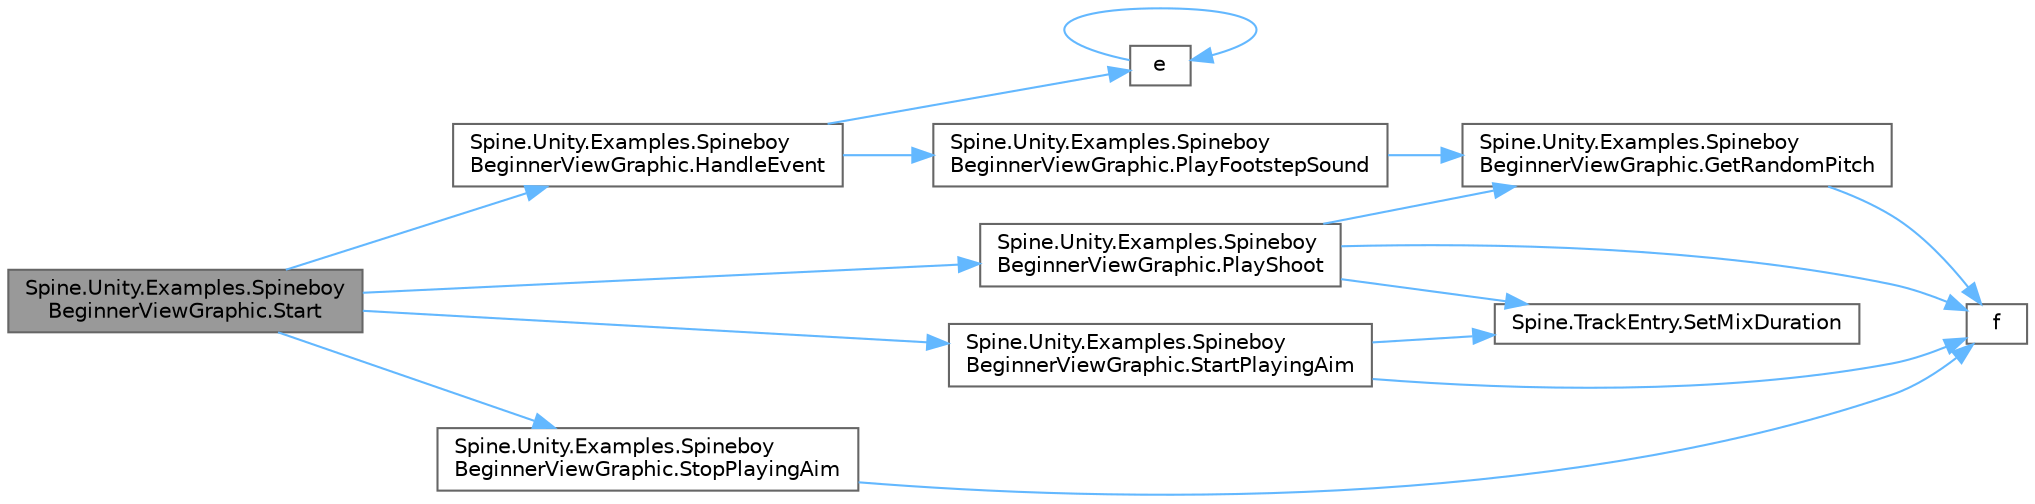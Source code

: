 digraph "Spine.Unity.Examples.SpineboyBeginnerViewGraphic.Start"
{
 // LATEX_PDF_SIZE
  bgcolor="transparent";
  edge [fontname=Helvetica,fontsize=10,labelfontname=Helvetica,labelfontsize=10];
  node [fontname=Helvetica,fontsize=10,shape=box,height=0.2,width=0.4];
  rankdir="LR";
  Node1 [id="Node000001",label="Spine.Unity.Examples.Spineboy\lBeginnerViewGraphic.Start",height=0.2,width=0.4,color="gray40", fillcolor="grey60", style="filled", fontcolor="black",tooltip=" "];
  Node1 -> Node2 [id="edge16_Node000001_Node000002",color="steelblue1",style="solid",tooltip=" "];
  Node2 [id="Node000002",label="Spine.Unity.Examples.Spineboy\lBeginnerViewGraphic.HandleEvent",height=0.2,width=0.4,color="grey40", fillcolor="white", style="filled",URL="$class_spine_1_1_unity_1_1_examples_1_1_spineboy_beginner_view_graphic.html#afb873bb38dc5ce7fdc0dd9ef78e59fae",tooltip=" "];
  Node2 -> Node3 [id="edge17_Node000002_Node000003",color="steelblue1",style="solid",tooltip=" "];
  Node3 [id="Node000003",label="e",height=0.2,width=0.4,color="grey40", fillcolor="white", style="filled",URL="$_cwise__array__power__array_8cpp.html#a9cb86ff854760bf91a154f2724a9101d",tooltip=" "];
  Node3 -> Node3 [id="edge18_Node000003_Node000003",color="steelblue1",style="solid",tooltip=" "];
  Node2 -> Node4 [id="edge19_Node000002_Node000004",color="steelblue1",style="solid",tooltip=" "];
  Node4 [id="Node000004",label="Spine.Unity.Examples.Spineboy\lBeginnerViewGraphic.PlayFootstepSound",height=0.2,width=0.4,color="grey40", fillcolor="white", style="filled",URL="$class_spine_1_1_unity_1_1_examples_1_1_spineboy_beginner_view_graphic.html#af81f9a2d5ba53e436b0631f6fef8a89e",tooltip=" "];
  Node4 -> Node5 [id="edge20_Node000004_Node000005",color="steelblue1",style="solid",tooltip=" "];
  Node5 [id="Node000005",label="Spine.Unity.Examples.Spineboy\lBeginnerViewGraphic.GetRandomPitch",height=0.2,width=0.4,color="grey40", fillcolor="white", style="filled",URL="$class_spine_1_1_unity_1_1_examples_1_1_spineboy_beginner_view_graphic.html#af1c25bff1948b3a86a8896d02d41ff60",tooltip=" "];
  Node5 -> Node6 [id="edge21_Node000005_Node000006",color="steelblue1",style="solid",tooltip=" "];
  Node6 [id="Node000006",label="f",height=0.2,width=0.4,color="grey40", fillcolor="white", style="filled",URL="$cxx11__tensor__map_8cpp.html#a7f507fea02198f6cb81c86640c7b1a4e",tooltip=" "];
  Node1 -> Node7 [id="edge22_Node000001_Node000007",color="steelblue1",style="solid",tooltip=" "];
  Node7 [id="Node000007",label="Spine.Unity.Examples.Spineboy\lBeginnerViewGraphic.PlayShoot",height=0.2,width=0.4,color="grey40", fillcolor="white", style="filled",URL="$class_spine_1_1_unity_1_1_examples_1_1_spineboy_beginner_view_graphic.html#a614e2a71490bc4753a85e9ef724f332d",tooltip=" "];
  Node7 -> Node6 [id="edge23_Node000007_Node000006",color="steelblue1",style="solid",tooltip=" "];
  Node7 -> Node5 [id="edge24_Node000007_Node000005",color="steelblue1",style="solid",tooltip=" "];
  Node7 -> Node8 [id="edge25_Node000007_Node000008",color="steelblue1",style="solid",tooltip=" "];
  Node8 [id="Node000008",label="Spine.TrackEntry.SetMixDuration",height=0.2,width=0.4,color="grey40", fillcolor="white", style="filled",URL="$class_spine_1_1_track_entry.html#afa3afa0b84cd3b11b8d52200ead397d7",tooltip="Sets both MixDuration and Delay."];
  Node1 -> Node9 [id="edge26_Node000001_Node000009",color="steelblue1",style="solid",tooltip=" "];
  Node9 [id="Node000009",label="Spine.Unity.Examples.Spineboy\lBeginnerViewGraphic.StartPlayingAim",height=0.2,width=0.4,color="grey40", fillcolor="white", style="filled",URL="$class_spine_1_1_unity_1_1_examples_1_1_spineboy_beginner_view_graphic.html#a69a6929e5856036ffb651174582392a8",tooltip=" "];
  Node9 -> Node6 [id="edge27_Node000009_Node000006",color="steelblue1",style="solid",tooltip=" "];
  Node9 -> Node8 [id="edge28_Node000009_Node000008",color="steelblue1",style="solid",tooltip=" "];
  Node1 -> Node10 [id="edge29_Node000001_Node000010",color="steelblue1",style="solid",tooltip=" "];
  Node10 [id="Node000010",label="Spine.Unity.Examples.Spineboy\lBeginnerViewGraphic.StopPlayingAim",height=0.2,width=0.4,color="grey40", fillcolor="white", style="filled",URL="$class_spine_1_1_unity_1_1_examples_1_1_spineboy_beginner_view_graphic.html#a0acb7f820c63b93f3132b213bc4258b0",tooltip=" "];
  Node10 -> Node6 [id="edge30_Node000010_Node000006",color="steelblue1",style="solid",tooltip=" "];
}
